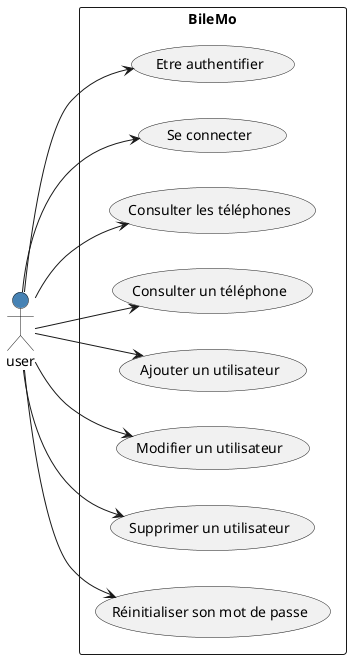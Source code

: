 @startuml User

left to right direction

actor "user" as user #SteelBlue

rectangle BileMo {

  usecase "Créer un compte" as UC1
  usecase "Etre authentifier" as UC1
  usecase "Se connecter" as UC2
  usecase "Consulter les téléphones" as UC3
  usecase "Consulter un téléphone" as UC4
  usecase "Ajouter un utilisateur" as UC5
  usecase "Modifier un utilisateur" as UC6
  usecase "Supprimer un utilisateur" as UC7
  usecase "Réinitialiser son mot de passe" as UC8

}

user --> UC1
user --> UC2
user --> UC3
user --> UC4
user --> UC5
user --> UC6
user --> UC7
user --> UC8

@enduml